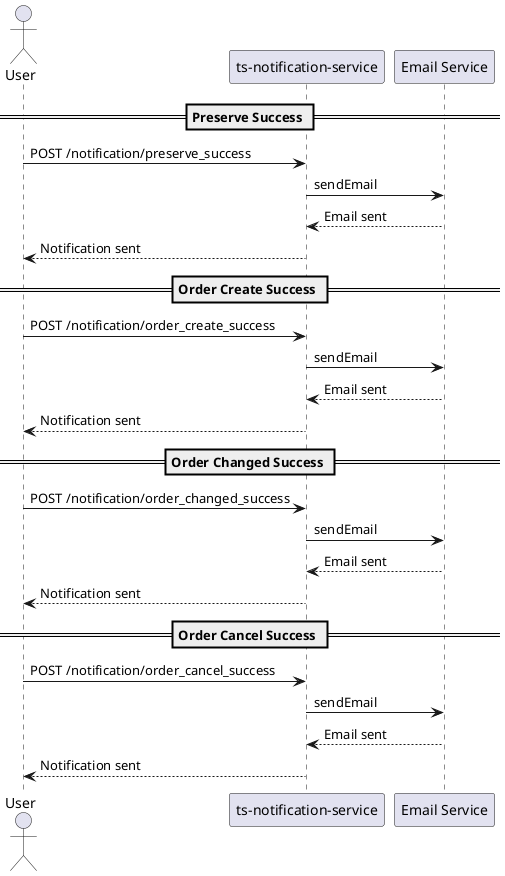 @startuml
actor User
participant "ts-notification-service" as NotificationService
participant "Email Service" as EmailService

== Preserve Success ==
User -> NotificationService: POST /notification/preserve_success
NotificationService -> EmailService: sendEmail
EmailService --> NotificationService: Email sent
NotificationService --> User: Notification sent

== Order Create Success ==
User -> NotificationService: POST /notification/order_create_success
NotificationService -> EmailService: sendEmail
EmailService --> NotificationService: Email sent
NotificationService --> User: Notification sent

== Order Changed Success ==
User -> NotificationService: POST /notification/order_changed_success
NotificationService -> EmailService: sendEmail
EmailService --> NotificationService: Email sent
NotificationService --> User: Notification sent

== Order Cancel Success ==
User -> NotificationService: POST /notification/order_cancel_success
NotificationService -> EmailService: sendEmail
EmailService --> NotificationService: Email sent
NotificationService --> User: Notification sent
@enduml